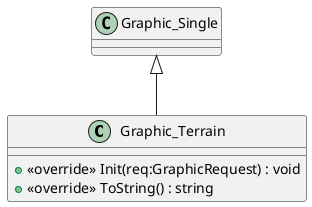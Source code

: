 @startuml
class Graphic_Terrain {
    + <<override>> Init(req:GraphicRequest) : void
    + <<override>> ToString() : string
}
Graphic_Single <|-- Graphic_Terrain
@enduml
